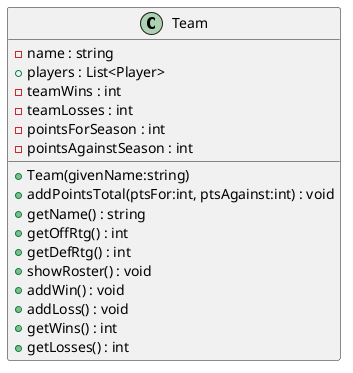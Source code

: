 @startuml Team
class Team {
    - name : string
    + players : List<Player>
    - teamWins : int
    - teamLosses : int
    - pointsForSeason : int
    - pointsAgainstSeason : int
    + Team(givenName:string)
    + addPointsTotal(ptsFor:int, ptsAgainst:int) : void
    + getName() : string
    + getOffRtg() : int
    + getDefRtg() : int
    + showRoster() : void
    + addWin() : void
    + addLoss() : void
    + getWins() : int
    + getLosses() : int
}
@enduml
